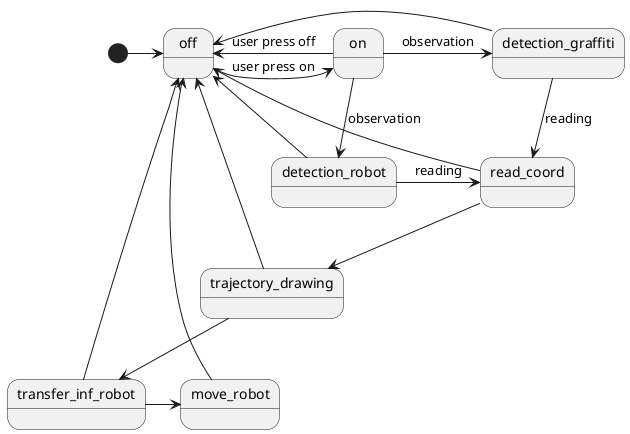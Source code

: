 @startuml

[*] -> off
off -> on: user press on
on-> off: user press off
on -> detection_graffiti : observation
detection_graffiti -> off
on --> detection_robot : observation
detection_robot --> off
detection_graffiti --> read_coord : reading
detection_robot -> read_coord : reading
read_coord --> off
read_coord --> trajectory_drawing
trajectory_drawing --> off
trajectory_drawing --> transfer_inf_robot
transfer_inf_robot --> off
transfer_inf_robot-> move_robot
move_robot -> off

@enduml
